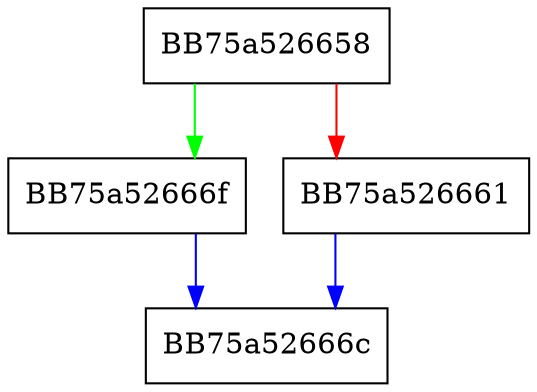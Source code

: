 digraph isSolidFile {
  node [shape="box"];
  graph [splines=ortho];
  BB75a526658 -> BB75a52666f [color="green"];
  BB75a526658 -> BB75a526661 [color="red"];
  BB75a526661 -> BB75a52666c [color="blue"];
  BB75a52666f -> BB75a52666c [color="blue"];
}